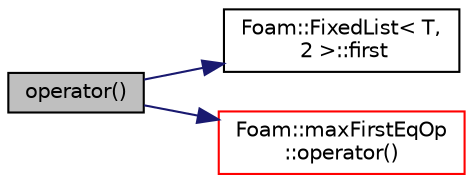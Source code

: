 digraph "operator()"
{
  bgcolor="transparent";
  edge [fontname="Helvetica",fontsize="10",labelfontname="Helvetica",labelfontsize="10"];
  node [fontname="Helvetica",fontsize="10",shape=record];
  rankdir="LR";
  Node1 [label="operator()",height=0.2,width=0.4,color="black", fillcolor="grey75", style="filled" fontcolor="black"];
  Node1 -> Node2 [color="midnightblue",fontsize="10",style="solid",fontname="Helvetica"];
  Node2 [label="Foam::FixedList\< T,\l 2 \>::first",height=0.2,width=0.4,color="black",URL="$classFoam_1_1FixedList.html#a3db06d40b249ecdbc8773a903e40a467",tooltip="The first element of the list, position [0]. "];
  Node1 -> Node3 [color="midnightblue",fontsize="10",style="solid",fontname="Helvetica"];
  Node3 [label="Foam::maxFirstEqOp\l::operator()",height=0.2,width=0.4,color="red",URL="$structFoam_1_1maxFirstEqOp.html#a49ebd0ae765b9936027dfd77677faff2"];
}
